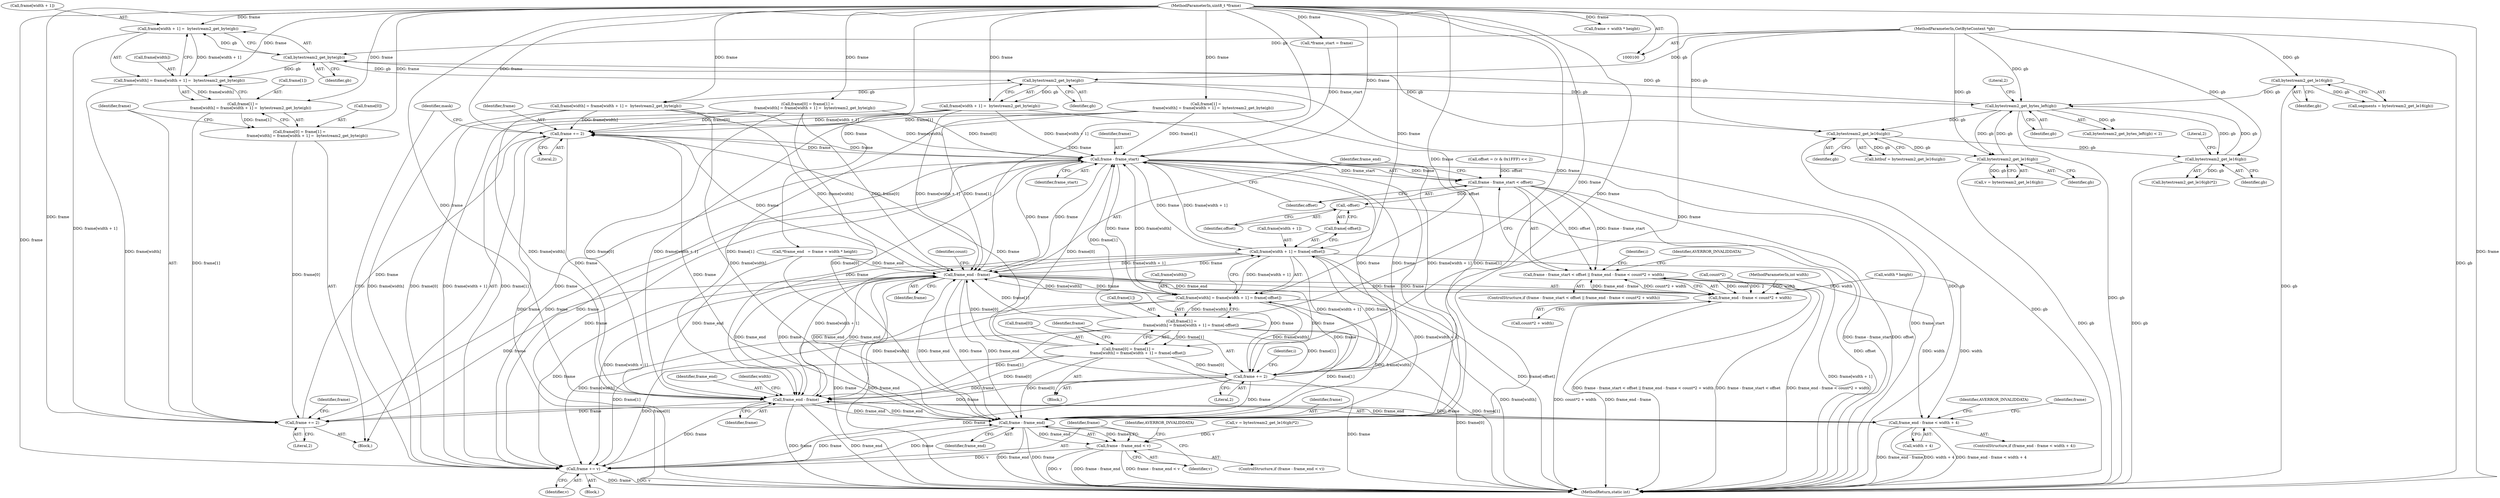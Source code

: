 digraph "0_FFmpeg_f52fbf4f3ed02a7d872d8a102006f29b4421f360@array" {
"1000285" [label="(Call,frame[width + 1] =  bytestream2_get_byte(gb))"];
"1000102" [label="(MethodParameterIn,uint8_t *frame)"];
"1000291" [label="(Call,bytestream2_get_byte(gb))"];
"1000141" [label="(Call,bytestream2_get_bytes_left(gb))"];
"1000247" [label="(Call,bytestream2_get_le16(gb))"];
"1000153" [label="(Call,bytestream2_get_le16u(gb))"];
"1000101" [label="(MethodParameterIn,GetByteContext *gb)"];
"1000314" [label="(Call,bytestream2_get_byte(gb))"];
"1000165" [label="(Call,bytestream2_get_le16(gb))"];
"1000133" [label="(Call,bytestream2_get_le16(gb))"];
"1000281" [label="(Call,frame[width] = frame[width + 1] =  bytestream2_get_byte(gb))"];
"1000277" [label="(Call,frame[1] =\n             frame[width] = frame[width + 1] =  bytestream2_get_byte(gb))"];
"1000273" [label="(Call,frame[0] = frame[1] =\n             frame[width] = frame[width + 1] =  bytestream2_get_byte(gb))"];
"1000293" [label="(Call,frame += 2)"];
"1000316" [label="(Call,frame += 2)"];
"1000186" [label="(Call,frame - frame_start)"];
"1000185" [label="(Call,frame - frame_start < offset)"];
"1000184" [label="(Call,frame - frame_start < offset || frame_end - frame < count*2 + width)"];
"1000231" [label="(Call,-offset)"];
"1000191" [label="(Call,frame_end - frame)"];
"1000190" [label="(Call,frame_end - frame < count*2 + width)"];
"1000219" [label="(Call,frame[width] = frame[width + 1] = frame[-offset])"];
"1000215" [label="(Call,frame[1] =\n                frame[width] = frame[width + 1] = frame[-offset])"];
"1000211" [label="(Call,frame[0] = frame[1] =\n                frame[width] = frame[width + 1] = frame[-offset])"];
"1000233" [label="(Call,frame += 2)"];
"1000223" [label="(Call,frame[width + 1] = frame[-offset])"];
"1000252" [label="(Call,frame - frame_end)"];
"1000251" [label="(Call,frame - frame_end < v)"];
"1000258" [label="(Call,frame += v)"];
"1000265" [label="(Call,frame_end - frame)"];
"1000264" [label="(Call,frame_end - frame < width + 4)"];
"1000219" [label="(Call,frame[width] = frame[width + 1] = frame[-offset])"];
"1000263" [label="(ControlStructure,if (frame_end - frame < width + 4))"];
"1000274" [label="(Call,frame[0])"];
"1000249" [label="(Literal,2)"];
"1000163" [label="(Call,v = bytestream2_get_le16(gb))"];
"1000272" [label="(Identifier,AVERROR_INVALIDDATA)"];
"1000191" [label="(Call,frame_end - frame)"];
"1000257" [label="(Identifier,AVERROR_INVALIDDATA)"];
"1000320" [label="(Identifier,mask)"];
"1000250" [label="(ControlStructure,if (frame - frame_end < v))"];
"1000232" [label="(Identifier,offset)"];
"1000266" [label="(Identifier,frame_end)"];
"1000107" [label="(Call,*frame_start = frame)"];
"1000192" [label="(Identifier,frame_end)"];
"1000229" [label="(Call,frame[-offset])"];
"1000291" [label="(Call,bytestream2_get_byte(gb))"];
"1000165" [label="(Call,bytestream2_get_le16(gb))"];
"1000292" [label="(Identifier,gb)"];
"1000143" [label="(Literal,2)"];
"1000275" [label="(Identifier,frame)"];
"1000281" [label="(Call,frame[width] = frame[width + 1] =  bytestream2_get_byte(gb))"];
"1000154" [label="(Identifier,gb)"];
"1000254" [label="(Identifier,frame_end)"];
"1000304" [label="(Call,frame[width] = frame[width + 1] =  bytestream2_get_byte(gb))"];
"1000134" [label="(Identifier,gb)"];
"1000196" [label="(Identifier,count)"];
"1000282" [label="(Call,frame[width])"];
"1000278" [label="(Call,frame[1])"];
"1000186" [label="(Call,frame - frame_start)"];
"1000183" [label="(ControlStructure,if (frame - frame_start < offset || frame_end - frame < count*2 + width))"];
"1000101" [label="(MethodParameterIn,GetByteContext *gb)"];
"1000212" [label="(Call,frame[0])"];
"1000293" [label="(Call,frame += 2)"];
"1000185" [label="(Call,frame - frame_start < offset)"];
"1000166" [label="(Identifier,gb)"];
"1000300" [label="(Call,frame[1] =\n            frame[width] = frame[width + 1] =  bytestream2_get_byte(gb))"];
"1000243" [label="(Block,)"];
"1000142" [label="(Identifier,gb)"];
"1000294" [label="(Identifier,frame)"];
"1000277" [label="(Call,frame[1] =\n             frame[width] = frame[width + 1] =  bytestream2_get_byte(gb))"];
"1000286" [label="(Call,frame[width + 1])"];
"1000211" [label="(Call,frame[0] = frame[1] =\n                frame[width] = frame[width + 1] = frame[-offset])"];
"1000203" [label="(Identifier,i)"];
"1000140" [label="(Call,bytestream2_get_bytes_left(gb) < 2)"];
"1000167" [label="(Call,offset = (v & 0x1FFF) << 2)"];
"1000131" [label="(Call,segments = bytestream2_get_le16(gb))"];
"1000318" [label="(Literal,2)"];
"1000260" [label="(Identifier,v)"];
"1000184" [label="(Call,frame - frame_start < offset || frame_end - frame < count*2 + width)"];
"1000190" [label="(Call,frame_end - frame < count*2 + width)"];
"1000141" [label="(Call,bytestream2_get_bytes_left(gb))"];
"1000233" [label="(Call,frame += 2)"];
"1000151" [label="(Call,bitbuf = bytestream2_get_le16u(gb))"];
"1000259" [label="(Identifier,frame)"];
"1000244" [label="(Call,v = bytestream2_get_le16(gb)*2)"];
"1000235" [label="(Literal,2)"];
"1000267" [label="(Identifier,frame)"];
"1000298" [label="(Identifier,frame)"];
"1000231" [label="(Call,-offset)"];
"1000251" [label="(Call,frame - frame_end < v)"];
"1000268" [label="(Call,width + 4)"];
"1000324" [label="(MethodReturn,static int)"];
"1000224" [label="(Call,frame[width + 1])"];
"1000103" [label="(MethodParameterIn,int width)"];
"1000295" [label="(Literal,2)"];
"1000111" [label="(Call,*frame_end   = frame + width * height)"];
"1000187" [label="(Identifier,frame)"];
"1000215" [label="(Call,frame[1] =\n                frame[width] = frame[width + 1] = frame[-offset])"];
"1000115" [label="(Call,width * height)"];
"1000315" [label="(Identifier,gb)"];
"1000317" [label="(Identifier,frame)"];
"1000189" [label="(Identifier,offset)"];
"1000247" [label="(Call,bytestream2_get_le16(gb))"];
"1000209" [label="(Identifier,i)"];
"1000296" [label="(Call,frame[0] = frame[1] =\n            frame[width] = frame[width + 1] =  bytestream2_get_byte(gb))"];
"1000188" [label="(Identifier,frame_start)"];
"1000200" [label="(Identifier,AVERROR_INVALIDDATA)"];
"1000314" [label="(Call,bytestream2_get_byte(gb))"];
"1000264" [label="(Call,frame_end - frame < width + 4)"];
"1000195" [label="(Call,count*2)"];
"1000220" [label="(Call,frame[width])"];
"1000153" [label="(Call,bytestream2_get_le16u(gb))"];
"1000223" [label="(Call,frame[width + 1] = frame[-offset])"];
"1000253" [label="(Identifier,frame)"];
"1000234" [label="(Identifier,frame)"];
"1000248" [label="(Identifier,gb)"];
"1000246" [label="(Call,bytestream2_get_le16(gb)*2)"];
"1000269" [label="(Identifier,width)"];
"1000273" [label="(Call,frame[0] = frame[1] =\n             frame[width] = frame[width + 1] =  bytestream2_get_byte(gb))"];
"1000265" [label="(Call,frame_end - frame)"];
"1000194" [label="(Call,count*2 + width)"];
"1000216" [label="(Call,frame[1])"];
"1000262" [label="(Block,)"];
"1000210" [label="(Block,)"];
"1000258" [label="(Call,frame += v)"];
"1000133" [label="(Call,bytestream2_get_le16(gb))"];
"1000102" [label="(MethodParameterIn,uint8_t *frame)"];
"1000113" [label="(Call,frame + width * height)"];
"1000308" [label="(Call,frame[width + 1] =  bytestream2_get_byte(gb))"];
"1000193" [label="(Identifier,frame)"];
"1000285" [label="(Call,frame[width + 1] =  bytestream2_get_byte(gb))"];
"1000316" [label="(Call,frame += 2)"];
"1000252" [label="(Call,frame - frame_end)"];
"1000255" [label="(Identifier,v)"];
"1000285" -> "1000281"  [label="AST: "];
"1000285" -> "1000291"  [label="CFG: "];
"1000286" -> "1000285"  [label="AST: "];
"1000291" -> "1000285"  [label="AST: "];
"1000281" -> "1000285"  [label="CFG: "];
"1000285" -> "1000281"  [label="DDG: frame[width + 1]"];
"1000102" -> "1000285"  [label="DDG: frame"];
"1000291" -> "1000285"  [label="DDG: gb"];
"1000285" -> "1000293"  [label="DDG: frame[width + 1]"];
"1000102" -> "1000100"  [label="AST: "];
"1000102" -> "1000324"  [label="DDG: frame"];
"1000102" -> "1000107"  [label="DDG: frame"];
"1000102" -> "1000111"  [label="DDG: frame"];
"1000102" -> "1000113"  [label="DDG: frame"];
"1000102" -> "1000186"  [label="DDG: frame"];
"1000102" -> "1000191"  [label="DDG: frame"];
"1000102" -> "1000211"  [label="DDG: frame"];
"1000102" -> "1000215"  [label="DDG: frame"];
"1000102" -> "1000219"  [label="DDG: frame"];
"1000102" -> "1000223"  [label="DDG: frame"];
"1000102" -> "1000233"  [label="DDG: frame"];
"1000102" -> "1000252"  [label="DDG: frame"];
"1000102" -> "1000258"  [label="DDG: frame"];
"1000102" -> "1000265"  [label="DDG: frame"];
"1000102" -> "1000273"  [label="DDG: frame"];
"1000102" -> "1000277"  [label="DDG: frame"];
"1000102" -> "1000281"  [label="DDG: frame"];
"1000102" -> "1000293"  [label="DDG: frame"];
"1000102" -> "1000296"  [label="DDG: frame"];
"1000102" -> "1000300"  [label="DDG: frame"];
"1000102" -> "1000304"  [label="DDG: frame"];
"1000102" -> "1000308"  [label="DDG: frame"];
"1000102" -> "1000316"  [label="DDG: frame"];
"1000291" -> "1000292"  [label="CFG: "];
"1000292" -> "1000291"  [label="AST: "];
"1000291" -> "1000281"  [label="DDG: gb"];
"1000141" -> "1000291"  [label="DDG: gb"];
"1000153" -> "1000291"  [label="DDG: gb"];
"1000101" -> "1000291"  [label="DDG: gb"];
"1000291" -> "1000314"  [label="DDG: gb"];
"1000141" -> "1000140"  [label="AST: "];
"1000141" -> "1000142"  [label="CFG: "];
"1000142" -> "1000141"  [label="AST: "];
"1000143" -> "1000141"  [label="CFG: "];
"1000141" -> "1000324"  [label="DDG: gb"];
"1000141" -> "1000140"  [label="DDG: gb"];
"1000247" -> "1000141"  [label="DDG: gb"];
"1000314" -> "1000141"  [label="DDG: gb"];
"1000165" -> "1000141"  [label="DDG: gb"];
"1000133" -> "1000141"  [label="DDG: gb"];
"1000101" -> "1000141"  [label="DDG: gb"];
"1000141" -> "1000153"  [label="DDG: gb"];
"1000141" -> "1000165"  [label="DDG: gb"];
"1000141" -> "1000247"  [label="DDG: gb"];
"1000247" -> "1000246"  [label="AST: "];
"1000247" -> "1000248"  [label="CFG: "];
"1000248" -> "1000247"  [label="AST: "];
"1000249" -> "1000247"  [label="CFG: "];
"1000247" -> "1000324"  [label="DDG: gb"];
"1000247" -> "1000246"  [label="DDG: gb"];
"1000153" -> "1000247"  [label="DDG: gb"];
"1000101" -> "1000247"  [label="DDG: gb"];
"1000153" -> "1000151"  [label="AST: "];
"1000153" -> "1000154"  [label="CFG: "];
"1000154" -> "1000153"  [label="AST: "];
"1000151" -> "1000153"  [label="CFG: "];
"1000153" -> "1000324"  [label="DDG: gb"];
"1000153" -> "1000151"  [label="DDG: gb"];
"1000101" -> "1000153"  [label="DDG: gb"];
"1000153" -> "1000165"  [label="DDG: gb"];
"1000101" -> "1000100"  [label="AST: "];
"1000101" -> "1000324"  [label="DDG: gb"];
"1000101" -> "1000133"  [label="DDG: gb"];
"1000101" -> "1000165"  [label="DDG: gb"];
"1000101" -> "1000314"  [label="DDG: gb"];
"1000314" -> "1000308"  [label="AST: "];
"1000314" -> "1000315"  [label="CFG: "];
"1000315" -> "1000314"  [label="AST: "];
"1000308" -> "1000314"  [label="CFG: "];
"1000314" -> "1000324"  [label="DDG: gb"];
"1000314" -> "1000304"  [label="DDG: gb"];
"1000314" -> "1000308"  [label="DDG: gb"];
"1000165" -> "1000163"  [label="AST: "];
"1000165" -> "1000166"  [label="CFG: "];
"1000166" -> "1000165"  [label="AST: "];
"1000163" -> "1000165"  [label="CFG: "];
"1000165" -> "1000324"  [label="DDG: gb"];
"1000165" -> "1000163"  [label="DDG: gb"];
"1000133" -> "1000131"  [label="AST: "];
"1000133" -> "1000134"  [label="CFG: "];
"1000134" -> "1000133"  [label="AST: "];
"1000131" -> "1000133"  [label="CFG: "];
"1000133" -> "1000324"  [label="DDG: gb"];
"1000133" -> "1000131"  [label="DDG: gb"];
"1000281" -> "1000277"  [label="AST: "];
"1000282" -> "1000281"  [label="AST: "];
"1000277" -> "1000281"  [label="CFG: "];
"1000281" -> "1000277"  [label="DDG: frame[width]"];
"1000281" -> "1000293"  [label="DDG: frame[width]"];
"1000277" -> "1000273"  [label="AST: "];
"1000278" -> "1000277"  [label="AST: "];
"1000273" -> "1000277"  [label="CFG: "];
"1000277" -> "1000273"  [label="DDG: frame[1]"];
"1000277" -> "1000293"  [label="DDG: frame[1]"];
"1000273" -> "1000262"  [label="AST: "];
"1000274" -> "1000273"  [label="AST: "];
"1000294" -> "1000273"  [label="CFG: "];
"1000273" -> "1000293"  [label="DDG: frame[0]"];
"1000293" -> "1000262"  [label="AST: "];
"1000293" -> "1000295"  [label="CFG: "];
"1000294" -> "1000293"  [label="AST: "];
"1000295" -> "1000293"  [label="AST: "];
"1000298" -> "1000293"  [label="CFG: "];
"1000265" -> "1000293"  [label="DDG: frame"];
"1000186" -> "1000293"  [label="DDG: frame"];
"1000191" -> "1000293"  [label="DDG: frame"];
"1000233" -> "1000293"  [label="DDG: frame"];
"1000293" -> "1000316"  [label="DDG: frame"];
"1000316" -> "1000262"  [label="AST: "];
"1000316" -> "1000318"  [label="CFG: "];
"1000317" -> "1000316"  [label="AST: "];
"1000318" -> "1000316"  [label="AST: "];
"1000320" -> "1000316"  [label="CFG: "];
"1000316" -> "1000324"  [label="DDG: frame"];
"1000316" -> "1000186"  [label="DDG: frame"];
"1000316" -> "1000252"  [label="DDG: frame"];
"1000316" -> "1000265"  [label="DDG: frame"];
"1000308" -> "1000316"  [label="DDG: frame[width + 1]"];
"1000304" -> "1000316"  [label="DDG: frame[width]"];
"1000300" -> "1000316"  [label="DDG: frame[1]"];
"1000296" -> "1000316"  [label="DDG: frame[0]"];
"1000186" -> "1000316"  [label="DDG: frame"];
"1000191" -> "1000316"  [label="DDG: frame"];
"1000233" -> "1000316"  [label="DDG: frame"];
"1000186" -> "1000185"  [label="AST: "];
"1000186" -> "1000188"  [label="CFG: "];
"1000187" -> "1000186"  [label="AST: "];
"1000188" -> "1000186"  [label="AST: "];
"1000189" -> "1000186"  [label="CFG: "];
"1000186" -> "1000324"  [label="DDG: frame_start"];
"1000186" -> "1000324"  [label="DDG: frame"];
"1000186" -> "1000185"  [label="DDG: frame"];
"1000186" -> "1000185"  [label="DDG: frame_start"];
"1000258" -> "1000186"  [label="DDG: frame"];
"1000308" -> "1000186"  [label="DDG: frame[width + 1]"];
"1000215" -> "1000186"  [label="DDG: frame[1]"];
"1000304" -> "1000186"  [label="DDG: frame[width]"];
"1000300" -> "1000186"  [label="DDG: frame[1]"];
"1000191" -> "1000186"  [label="DDG: frame"];
"1000211" -> "1000186"  [label="DDG: frame[0]"];
"1000296" -> "1000186"  [label="DDG: frame[0]"];
"1000233" -> "1000186"  [label="DDG: frame"];
"1000219" -> "1000186"  [label="DDG: frame[width]"];
"1000223" -> "1000186"  [label="DDG: frame[width + 1]"];
"1000107" -> "1000186"  [label="DDG: frame_start"];
"1000186" -> "1000191"  [label="DDG: frame"];
"1000186" -> "1000219"  [label="DDG: frame"];
"1000186" -> "1000223"  [label="DDG: frame"];
"1000186" -> "1000233"  [label="DDG: frame"];
"1000186" -> "1000252"  [label="DDG: frame"];
"1000186" -> "1000258"  [label="DDG: frame"];
"1000186" -> "1000265"  [label="DDG: frame"];
"1000185" -> "1000184"  [label="AST: "];
"1000185" -> "1000189"  [label="CFG: "];
"1000189" -> "1000185"  [label="AST: "];
"1000192" -> "1000185"  [label="CFG: "];
"1000184" -> "1000185"  [label="CFG: "];
"1000185" -> "1000324"  [label="DDG: frame - frame_start"];
"1000185" -> "1000324"  [label="DDG: offset"];
"1000185" -> "1000184"  [label="DDG: frame - frame_start"];
"1000185" -> "1000184"  [label="DDG: offset"];
"1000167" -> "1000185"  [label="DDG: offset"];
"1000185" -> "1000231"  [label="DDG: offset"];
"1000184" -> "1000183"  [label="AST: "];
"1000184" -> "1000190"  [label="CFG: "];
"1000190" -> "1000184"  [label="AST: "];
"1000200" -> "1000184"  [label="CFG: "];
"1000203" -> "1000184"  [label="CFG: "];
"1000184" -> "1000324"  [label="DDG: frame - frame_start < offset"];
"1000184" -> "1000324"  [label="DDG: frame_end - frame < count*2 + width"];
"1000184" -> "1000324"  [label="DDG: frame - frame_start < offset || frame_end - frame < count*2 + width"];
"1000190" -> "1000184"  [label="DDG: frame_end - frame"];
"1000190" -> "1000184"  [label="DDG: count*2 + width"];
"1000231" -> "1000229"  [label="AST: "];
"1000231" -> "1000232"  [label="CFG: "];
"1000232" -> "1000231"  [label="AST: "];
"1000229" -> "1000231"  [label="CFG: "];
"1000231" -> "1000324"  [label="DDG: offset"];
"1000191" -> "1000190"  [label="AST: "];
"1000191" -> "1000193"  [label="CFG: "];
"1000192" -> "1000191"  [label="AST: "];
"1000193" -> "1000191"  [label="AST: "];
"1000196" -> "1000191"  [label="CFG: "];
"1000191" -> "1000324"  [label="DDG: frame"];
"1000191" -> "1000324"  [label="DDG: frame_end"];
"1000191" -> "1000190"  [label="DDG: frame_end"];
"1000191" -> "1000190"  [label="DDG: frame"];
"1000252" -> "1000191"  [label="DDG: frame_end"];
"1000265" -> "1000191"  [label="DDG: frame_end"];
"1000111" -> "1000191"  [label="DDG: frame_end"];
"1000308" -> "1000191"  [label="DDG: frame[width + 1]"];
"1000215" -> "1000191"  [label="DDG: frame[1]"];
"1000304" -> "1000191"  [label="DDG: frame[width]"];
"1000300" -> "1000191"  [label="DDG: frame[1]"];
"1000219" -> "1000191"  [label="DDG: frame[width]"];
"1000223" -> "1000191"  [label="DDG: frame[width + 1]"];
"1000211" -> "1000191"  [label="DDG: frame[0]"];
"1000296" -> "1000191"  [label="DDG: frame[0]"];
"1000233" -> "1000191"  [label="DDG: frame"];
"1000191" -> "1000219"  [label="DDG: frame"];
"1000191" -> "1000223"  [label="DDG: frame"];
"1000191" -> "1000233"  [label="DDG: frame"];
"1000191" -> "1000252"  [label="DDG: frame"];
"1000191" -> "1000252"  [label="DDG: frame_end"];
"1000191" -> "1000258"  [label="DDG: frame"];
"1000191" -> "1000265"  [label="DDG: frame_end"];
"1000191" -> "1000265"  [label="DDG: frame"];
"1000190" -> "1000194"  [label="CFG: "];
"1000194" -> "1000190"  [label="AST: "];
"1000190" -> "1000324"  [label="DDG: count*2 + width"];
"1000190" -> "1000324"  [label="DDG: frame_end - frame"];
"1000195" -> "1000190"  [label="DDG: count"];
"1000195" -> "1000190"  [label="DDG: 2"];
"1000115" -> "1000190"  [label="DDG: width"];
"1000103" -> "1000190"  [label="DDG: width"];
"1000219" -> "1000215"  [label="AST: "];
"1000219" -> "1000223"  [label="CFG: "];
"1000220" -> "1000219"  [label="AST: "];
"1000223" -> "1000219"  [label="AST: "];
"1000215" -> "1000219"  [label="CFG: "];
"1000219" -> "1000324"  [label="DDG: frame[width]"];
"1000219" -> "1000215"  [label="DDG: frame[width]"];
"1000223" -> "1000219"  [label="DDG: frame[width + 1]"];
"1000233" -> "1000219"  [label="DDG: frame"];
"1000219" -> "1000233"  [label="DDG: frame[width]"];
"1000219" -> "1000252"  [label="DDG: frame[width]"];
"1000219" -> "1000258"  [label="DDG: frame[width]"];
"1000219" -> "1000265"  [label="DDG: frame[width]"];
"1000215" -> "1000211"  [label="AST: "];
"1000216" -> "1000215"  [label="AST: "];
"1000211" -> "1000215"  [label="CFG: "];
"1000215" -> "1000324"  [label="DDG: frame[1]"];
"1000215" -> "1000211"  [label="DDG: frame[1]"];
"1000215" -> "1000233"  [label="DDG: frame[1]"];
"1000215" -> "1000252"  [label="DDG: frame[1]"];
"1000215" -> "1000258"  [label="DDG: frame[1]"];
"1000215" -> "1000265"  [label="DDG: frame[1]"];
"1000211" -> "1000210"  [label="AST: "];
"1000212" -> "1000211"  [label="AST: "];
"1000234" -> "1000211"  [label="CFG: "];
"1000211" -> "1000324"  [label="DDG: frame[0]"];
"1000211" -> "1000233"  [label="DDG: frame[0]"];
"1000211" -> "1000252"  [label="DDG: frame[0]"];
"1000211" -> "1000258"  [label="DDG: frame[0]"];
"1000211" -> "1000265"  [label="DDG: frame[0]"];
"1000233" -> "1000210"  [label="AST: "];
"1000233" -> "1000235"  [label="CFG: "];
"1000234" -> "1000233"  [label="AST: "];
"1000235" -> "1000233"  [label="AST: "];
"1000209" -> "1000233"  [label="CFG: "];
"1000233" -> "1000324"  [label="DDG: frame"];
"1000233" -> "1000223"  [label="DDG: frame"];
"1000223" -> "1000233"  [label="DDG: frame[width + 1]"];
"1000233" -> "1000252"  [label="DDG: frame"];
"1000233" -> "1000258"  [label="DDG: frame"];
"1000233" -> "1000265"  [label="DDG: frame"];
"1000223" -> "1000229"  [label="CFG: "];
"1000224" -> "1000223"  [label="AST: "];
"1000229" -> "1000223"  [label="AST: "];
"1000223" -> "1000324"  [label="DDG: frame[-offset]"];
"1000223" -> "1000324"  [label="DDG: frame[width + 1]"];
"1000223" -> "1000252"  [label="DDG: frame[width + 1]"];
"1000223" -> "1000258"  [label="DDG: frame[width + 1]"];
"1000223" -> "1000265"  [label="DDG: frame[width + 1]"];
"1000252" -> "1000251"  [label="AST: "];
"1000252" -> "1000254"  [label="CFG: "];
"1000253" -> "1000252"  [label="AST: "];
"1000254" -> "1000252"  [label="AST: "];
"1000255" -> "1000252"  [label="CFG: "];
"1000252" -> "1000324"  [label="DDG: frame"];
"1000252" -> "1000324"  [label="DDG: frame_end"];
"1000252" -> "1000251"  [label="DDG: frame"];
"1000252" -> "1000251"  [label="DDG: frame_end"];
"1000258" -> "1000252"  [label="DDG: frame"];
"1000308" -> "1000252"  [label="DDG: frame[width + 1]"];
"1000304" -> "1000252"  [label="DDG: frame[width]"];
"1000300" -> "1000252"  [label="DDG: frame[1]"];
"1000296" -> "1000252"  [label="DDG: frame[0]"];
"1000265" -> "1000252"  [label="DDG: frame_end"];
"1000111" -> "1000252"  [label="DDG: frame_end"];
"1000252" -> "1000258"  [label="DDG: frame"];
"1000252" -> "1000265"  [label="DDG: frame_end"];
"1000251" -> "1000250"  [label="AST: "];
"1000251" -> "1000255"  [label="CFG: "];
"1000255" -> "1000251"  [label="AST: "];
"1000257" -> "1000251"  [label="CFG: "];
"1000259" -> "1000251"  [label="CFG: "];
"1000251" -> "1000324"  [label="DDG: frame - frame_end < v"];
"1000251" -> "1000324"  [label="DDG: v"];
"1000251" -> "1000324"  [label="DDG: frame - frame_end"];
"1000244" -> "1000251"  [label="DDG: v"];
"1000251" -> "1000258"  [label="DDG: v"];
"1000258" -> "1000243"  [label="AST: "];
"1000258" -> "1000260"  [label="CFG: "];
"1000259" -> "1000258"  [label="AST: "];
"1000260" -> "1000258"  [label="AST: "];
"1000320" -> "1000258"  [label="CFG: "];
"1000258" -> "1000324"  [label="DDG: frame"];
"1000258" -> "1000324"  [label="DDG: v"];
"1000308" -> "1000258"  [label="DDG: frame[width + 1]"];
"1000304" -> "1000258"  [label="DDG: frame[width]"];
"1000300" -> "1000258"  [label="DDG: frame[1]"];
"1000296" -> "1000258"  [label="DDG: frame[0]"];
"1000258" -> "1000265"  [label="DDG: frame"];
"1000265" -> "1000264"  [label="AST: "];
"1000265" -> "1000267"  [label="CFG: "];
"1000266" -> "1000265"  [label="AST: "];
"1000267" -> "1000265"  [label="AST: "];
"1000269" -> "1000265"  [label="CFG: "];
"1000265" -> "1000324"  [label="DDG: frame"];
"1000265" -> "1000324"  [label="DDG: frame_end"];
"1000265" -> "1000264"  [label="DDG: frame_end"];
"1000265" -> "1000264"  [label="DDG: frame"];
"1000111" -> "1000265"  [label="DDG: frame_end"];
"1000308" -> "1000265"  [label="DDG: frame[width + 1]"];
"1000304" -> "1000265"  [label="DDG: frame[width]"];
"1000300" -> "1000265"  [label="DDG: frame[1]"];
"1000296" -> "1000265"  [label="DDG: frame[0]"];
"1000264" -> "1000263"  [label="AST: "];
"1000264" -> "1000268"  [label="CFG: "];
"1000268" -> "1000264"  [label="AST: "];
"1000272" -> "1000264"  [label="CFG: "];
"1000275" -> "1000264"  [label="CFG: "];
"1000264" -> "1000324"  [label="DDG: frame_end - frame"];
"1000264" -> "1000324"  [label="DDG: width + 4"];
"1000264" -> "1000324"  [label="DDG: frame_end - frame < width + 4"];
"1000115" -> "1000264"  [label="DDG: width"];
"1000103" -> "1000264"  [label="DDG: width"];
}
